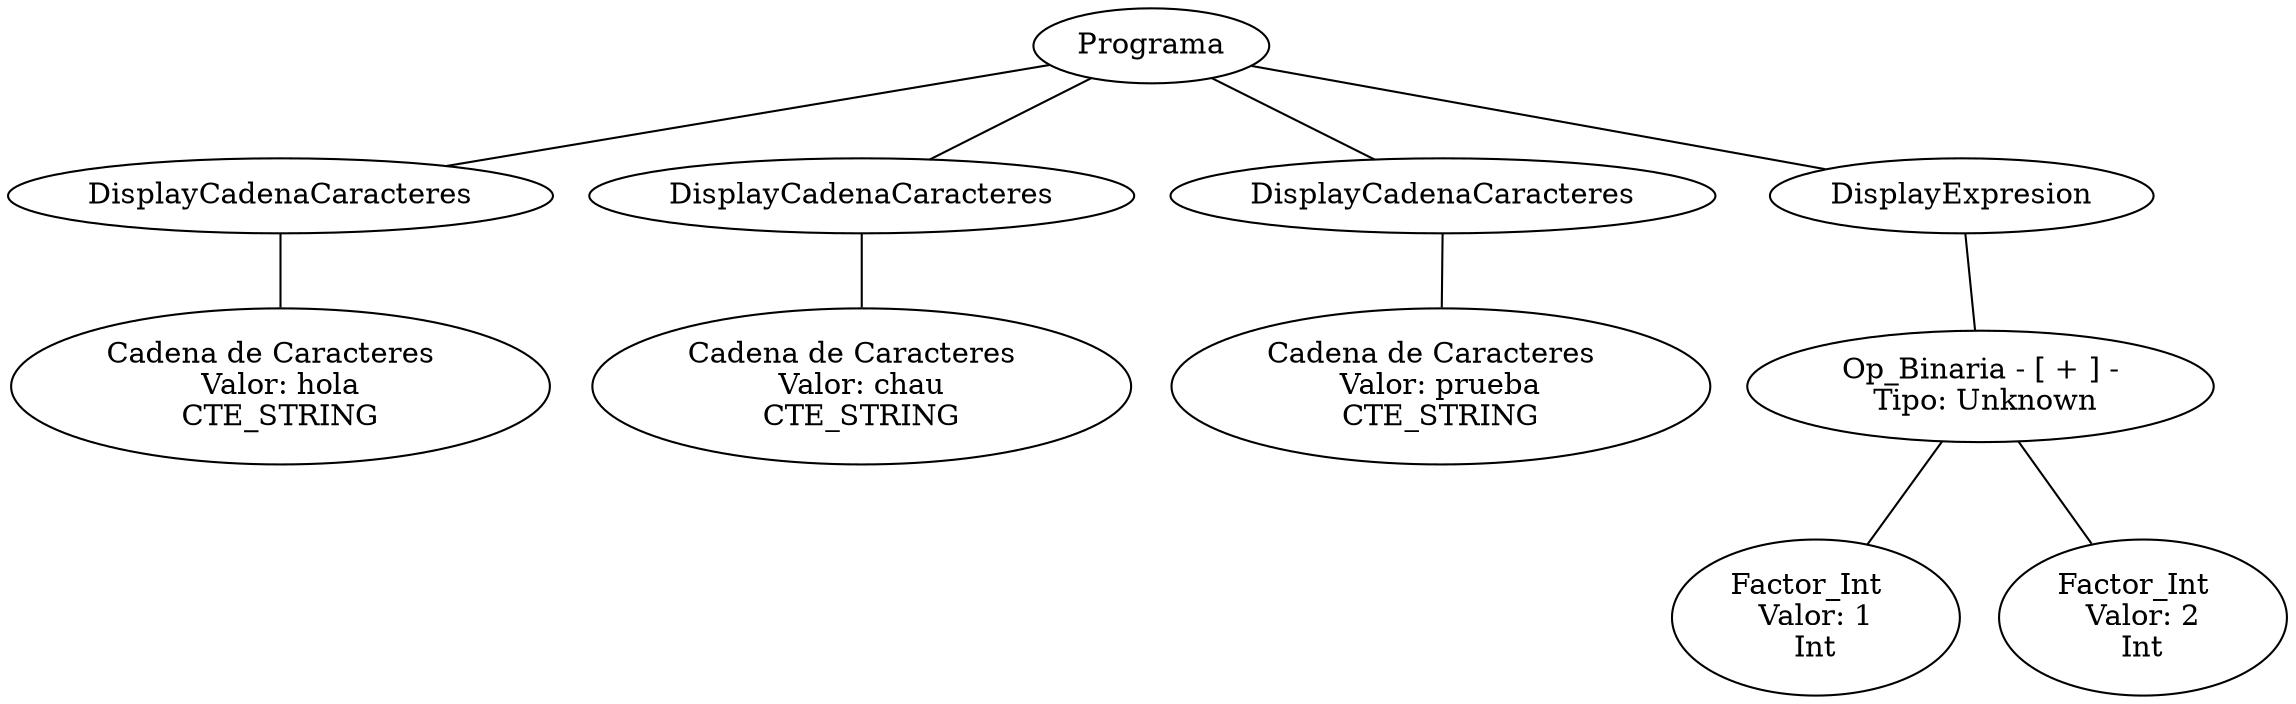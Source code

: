 graph G {nodo_programa[label="Programa"]
nodo_148001436[label="DisplayCadenaCaracteres"]
nodo_programa--nodo_148001436
nodo_1786285017[label="Cadena de Caracteres  
 Valor: hola 
CTE_STRING"]
nodo_148001436--nodo_1786285017
nodo_335696039[label="DisplayCadenaCaracteres"]
nodo_programa--nodo_335696039
nodo_864354359[label="Cadena de Caracteres  
 Valor: chau 
CTE_STRING"]
nodo_335696039--nodo_864354359
nodo_496582665[label="DisplayCadenaCaracteres"]
nodo_programa--nodo_496582665
nodo_163767072[label="Cadena de Caracteres  
 Valor: prueba 
CTE_STRING"]
nodo_496582665--nodo_163767072
nodo_880899254[label="DisplayExpresion"]
nodo_programa--nodo_880899254
nodo_1674570190[label=" Op_Binaria - [ + ] - 
 Tipo: Unknown"]
nodo_880899254--nodo_1674570190
nodo_2140336484[label="Factor_Int  
 Valor: 1 
Int"]
nodo_1674570190--nodo_2140336484
nodo_1708006072[label="Factor_Int  
 Valor: 2 
Int"]
nodo_1674570190--nodo_1708006072
}
